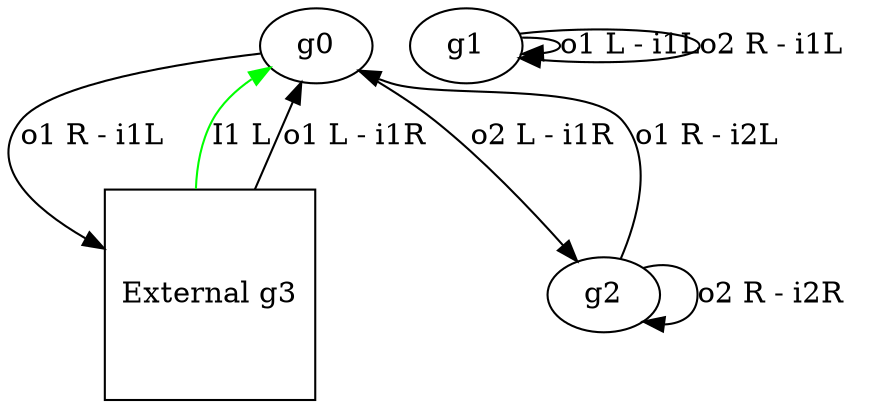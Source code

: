 digraph G {
# 0           3R2L0#3R2L  ('3', 'R', '2', 'L', '3', 'R', '2', 'L')
# 1           1L1R0#1L1R  ('1', 'L', '1', 'R', '1', 'L', '1', 'R')
# 2           0R2R0#0R2R  ('0', 'R', '2', 'R', '0', 'R', '2', 'R')
#             X0L0#X0L  ('0', 'L', '0', 'L')
# s 3R2L0#3R2L ('3', 'R', '2', 'L', '3', 'R', '2', 'L') 3R 2L 3R 2L
g0 -> g3 [label="o1 R - i1L"];
g0 -> g2 [label="o2 L - i1R"];
# s 1L1R0#1L1R ('1', 'L', '1', 'R', '1', 'L', '1', 'R') 1L 1R 1L 1R
g1 -> g1 [label="o1 L - i1L"];
g1 -> g1 [label="o2 R - i1L"];
# s 0R2R0#0R2R ('0', 'R', '2', 'R', '0', 'R', '2', 'R') 0R 2R 0R 2R
g2 -> g0 [label="o1 R - i2L"];
g2 -> g2 [label="o2 R - i2R"];
# External Gate X0L0#X0L  ('0', 'L', '0', 'L')
g3 [label="External g3", shape=square ];
g3 -> g0 [label="I1 L", color=green ];
g3 -> g0 [label="o1 L - i1R"];
}